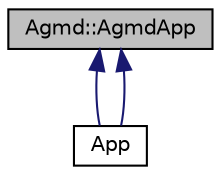 digraph "Agmd::AgmdApp"
{
  edge [fontname="Helvetica",fontsize="10",labelfontname="Helvetica",labelfontsize="10"];
  node [fontname="Helvetica",fontsize="10",shape=record];
  Node1 [label="Agmd::AgmdApp",height=0.2,width=0.4,color="black", fillcolor="grey75", style="filled" fontcolor="black"];
  Node1 -> Node2 [dir="back",color="midnightblue",fontsize="10",style="solid",fontname="Helvetica"];
  Node2 [label="App",height=0.2,width=0.4,color="black", fillcolor="white", style="filled",URL="$class_app.html"];
  Node1 -> Node2 [dir="back",color="midnightblue",fontsize="10",style="solid",fontname="Helvetica"];
}
